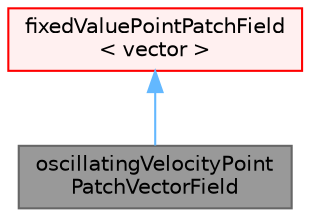 digraph "oscillatingVelocityPointPatchVectorField"
{
 // LATEX_PDF_SIZE
  bgcolor="transparent";
  edge [fontname=Helvetica,fontsize=10,labelfontname=Helvetica,labelfontsize=10];
  node [fontname=Helvetica,fontsize=10,shape=box,height=0.2,width=0.4];
  Node1 [id="Node000001",label="oscillatingVelocityPoint\lPatchVectorField",height=0.2,width=0.4,color="gray40", fillcolor="grey60", style="filled", fontcolor="black",tooltip="Foam::oscillatingVelocityPointPatchVectorField."];
  Node2 -> Node1 [id="edge1_Node000001_Node000002",dir="back",color="steelblue1",style="solid",tooltip=" "];
  Node2 [id="Node000002",label="fixedValuePointPatchField\l\< vector \>",height=0.2,width=0.4,color="red", fillcolor="#FFF0F0", style="filled",URL="$classFoam_1_1fixedValuePointPatchField.html",tooltip=" "];
}
